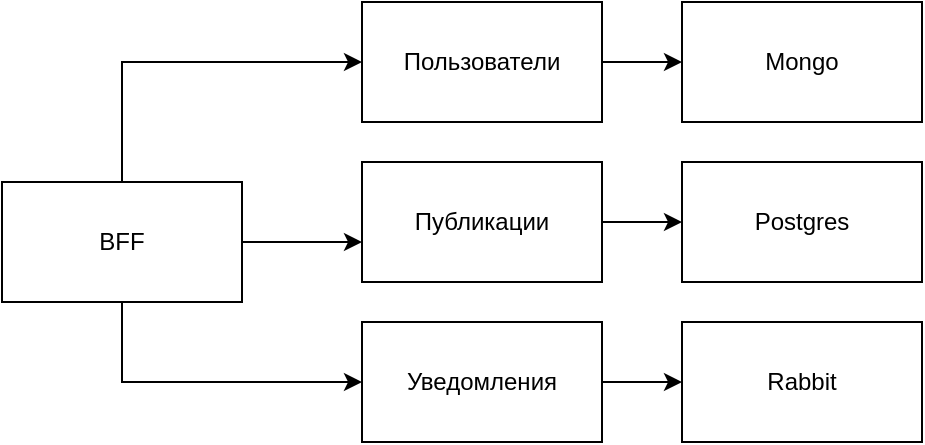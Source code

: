 <mxfile version="17.4.3" type="google"><diagram id="4TkD4DCGlT1kFqYrGZDR" name="Page-1"><mxGraphModel grid="1" page="1" gridSize="10" guides="1" tooltips="1" connect="1" arrows="1" fold="1" pageScale="1" pageWidth="827" pageHeight="1169" math="0" shadow="0"><root><mxCell id="0"/><mxCell id="1" parent="0"/><mxCell id="DLS1b4Zq8ZEucFBJ08F6-7" value="" style="edgeStyle=orthogonalEdgeStyle;rounded=0;orthogonalLoop=1;jettySize=auto;html=1;" edge="1" parent="1" source="DLS1b4Zq8ZEucFBJ08F6-1" target="DLS1b4Zq8ZEucFBJ08F6-4"><mxGeometry relative="1" as="geometry"/></mxCell><mxCell id="DLS1b4Zq8ZEucFBJ08F6-1" value="Пользователи" style="rounded=0;whiteSpace=wrap;html=1;" vertex="1" parent="1"><mxGeometry x="240" y="160" width="120" height="60" as="geometry"/></mxCell><mxCell id="DLS1b4Zq8ZEucFBJ08F6-8" value="" style="edgeStyle=orthogonalEdgeStyle;rounded=0;orthogonalLoop=1;jettySize=auto;html=1;" edge="1" parent="1" source="DLS1b4Zq8ZEucFBJ08F6-2" target="DLS1b4Zq8ZEucFBJ08F6-5"><mxGeometry relative="1" as="geometry"/></mxCell><mxCell id="DLS1b4Zq8ZEucFBJ08F6-2" value="Публикации" style="rounded=0;whiteSpace=wrap;html=1;" vertex="1" parent="1"><mxGeometry x="240" y="240" width="120" height="60" as="geometry"/></mxCell><mxCell id="DLS1b4Zq8ZEucFBJ08F6-9" value="" style="edgeStyle=orthogonalEdgeStyle;rounded=0;orthogonalLoop=1;jettySize=auto;html=1;" edge="1" parent="1" source="DLS1b4Zq8ZEucFBJ08F6-3" target="DLS1b4Zq8ZEucFBJ08F6-6"><mxGeometry relative="1" as="geometry"/></mxCell><mxCell id="DLS1b4Zq8ZEucFBJ08F6-3" value="Уведомления" style="rounded=0;whiteSpace=wrap;html=1;" vertex="1" parent="1"><mxGeometry x="240" y="320" width="120" height="60" as="geometry"/></mxCell><mxCell id="DLS1b4Zq8ZEucFBJ08F6-4" value="Mongo" style="rounded=0;whiteSpace=wrap;html=1;" vertex="1" parent="1"><mxGeometry x="400" y="160" width="120" height="60" as="geometry"/></mxCell><mxCell id="DLS1b4Zq8ZEucFBJ08F6-5" value="Postgres" style="rounded=0;whiteSpace=wrap;html=1;" vertex="1" parent="1"><mxGeometry x="400" y="240" width="120" height="60" as="geometry"/></mxCell><mxCell id="DLS1b4Zq8ZEucFBJ08F6-6" value="Rabbit" style="rounded=0;whiteSpace=wrap;html=1;" vertex="1" parent="1"><mxGeometry x="400" y="320" width="120" height="60" as="geometry"/></mxCell><mxCell id="DLS1b4Zq8ZEucFBJ08F6-12" value="" style="edgeStyle=orthogonalEdgeStyle;rounded=0;orthogonalLoop=1;jettySize=auto;html=1;entryX=0;entryY=0.5;entryDx=0;entryDy=0;" edge="1" parent="1" source="DLS1b4Zq8ZEucFBJ08F6-10" target="DLS1b4Zq8ZEucFBJ08F6-1"><mxGeometry relative="1" as="geometry"><mxPoint x="120" y="170" as="targetPoint"/><Array as="points"><mxPoint x="120" y="190"/></Array></mxGeometry></mxCell><mxCell id="DLS1b4Zq8ZEucFBJ08F6-13" value="" style="edgeStyle=orthogonalEdgeStyle;rounded=0;orthogonalLoop=1;jettySize=auto;html=1;" edge="1" parent="1" source="DLS1b4Zq8ZEucFBJ08F6-10" target="DLS1b4Zq8ZEucFBJ08F6-2"><mxGeometry relative="1" as="geometry"><Array as="points"><mxPoint x="220" y="280"/><mxPoint x="220" y="280"/></Array></mxGeometry></mxCell><mxCell id="DLS1b4Zq8ZEucFBJ08F6-15" value="" style="edgeStyle=orthogonalEdgeStyle;rounded=0;orthogonalLoop=1;jettySize=auto;html=1;entryX=0;entryY=0.5;entryDx=0;entryDy=0;" edge="1" parent="1" source="DLS1b4Zq8ZEucFBJ08F6-10" target="DLS1b4Zq8ZEucFBJ08F6-3"><mxGeometry relative="1" as="geometry"><mxPoint x="170" y="360" as="targetPoint"/><Array as="points"><mxPoint x="120" y="350"/></Array></mxGeometry></mxCell><mxCell id="DLS1b4Zq8ZEucFBJ08F6-10" value="BFF" style="rounded=0;whiteSpace=wrap;html=1;" vertex="1" parent="1"><mxGeometry x="60" y="250" width="120" height="60" as="geometry"/></mxCell></root></mxGraphModel></diagram></mxfile>